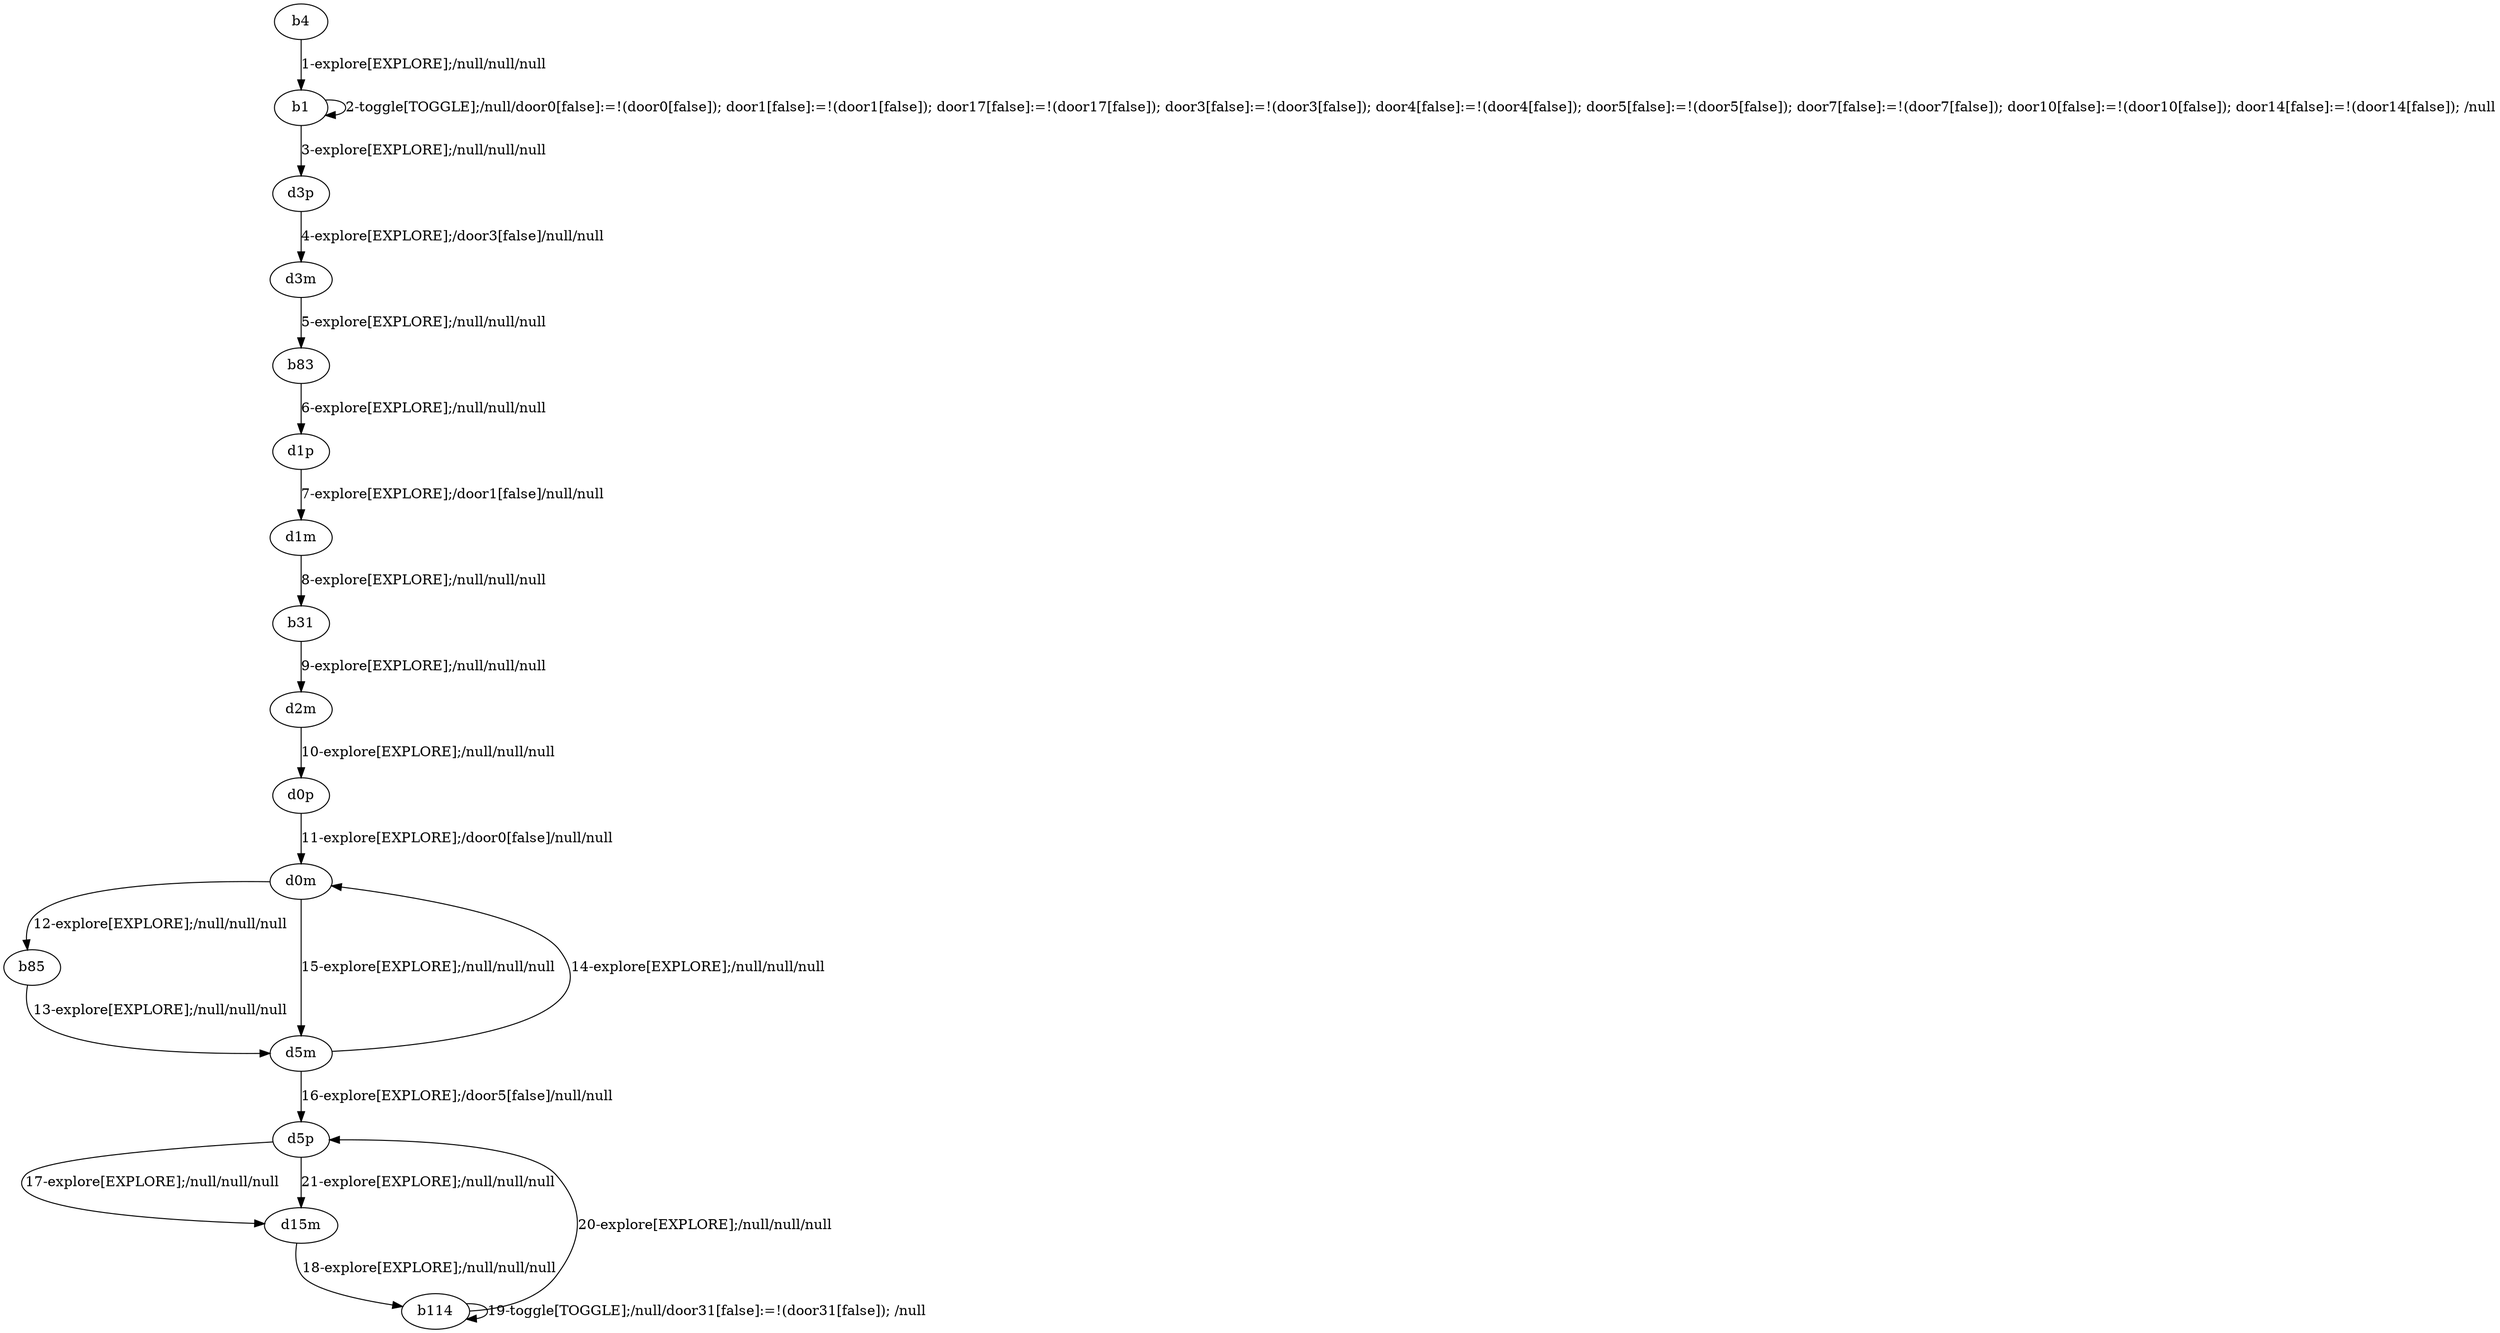 # Total number of goals covered by this test: 4
# d0m --> b85
# b114 --> b114
# d5m --> d0m
# b85 --> d5m

digraph g {
"b4" -> "b1" [label = "1-explore[EXPLORE];/null/null/null"];
"b1" -> "b1" [label = "2-toggle[TOGGLE];/null/door0[false]:=!(door0[false]); door1[false]:=!(door1[false]); door17[false]:=!(door17[false]); door3[false]:=!(door3[false]); door4[false]:=!(door4[false]); door5[false]:=!(door5[false]); door7[false]:=!(door7[false]); door10[false]:=!(door10[false]); door14[false]:=!(door14[false]); /null"];
"b1" -> "d3p" [label = "3-explore[EXPLORE];/null/null/null"];
"d3p" -> "d3m" [label = "4-explore[EXPLORE];/door3[false]/null/null"];
"d3m" -> "b83" [label = "5-explore[EXPLORE];/null/null/null"];
"b83" -> "d1p" [label = "6-explore[EXPLORE];/null/null/null"];
"d1p" -> "d1m" [label = "7-explore[EXPLORE];/door1[false]/null/null"];
"d1m" -> "b31" [label = "8-explore[EXPLORE];/null/null/null"];
"b31" -> "d2m" [label = "9-explore[EXPLORE];/null/null/null"];
"d2m" -> "d0p" [label = "10-explore[EXPLORE];/null/null/null"];
"d0p" -> "d0m" [label = "11-explore[EXPLORE];/door0[false]/null/null"];
"d0m" -> "b85" [label = "12-explore[EXPLORE];/null/null/null"];
"b85" -> "d5m" [label = "13-explore[EXPLORE];/null/null/null"];
"d5m" -> "d0m" [label = "14-explore[EXPLORE];/null/null/null"];
"d0m" -> "d5m" [label = "15-explore[EXPLORE];/null/null/null"];
"d5m" -> "d5p" [label = "16-explore[EXPLORE];/door5[false]/null/null"];
"d5p" -> "d15m" [label = "17-explore[EXPLORE];/null/null/null"];
"d15m" -> "b114" [label = "18-explore[EXPLORE];/null/null/null"];
"b114" -> "b114" [label = "19-toggle[TOGGLE];/null/door31[false]:=!(door31[false]); /null"];
"b114" -> "d5p" [label = "20-explore[EXPLORE];/null/null/null"];
"d5p" -> "d15m" [label = "21-explore[EXPLORE];/null/null/null"];
}